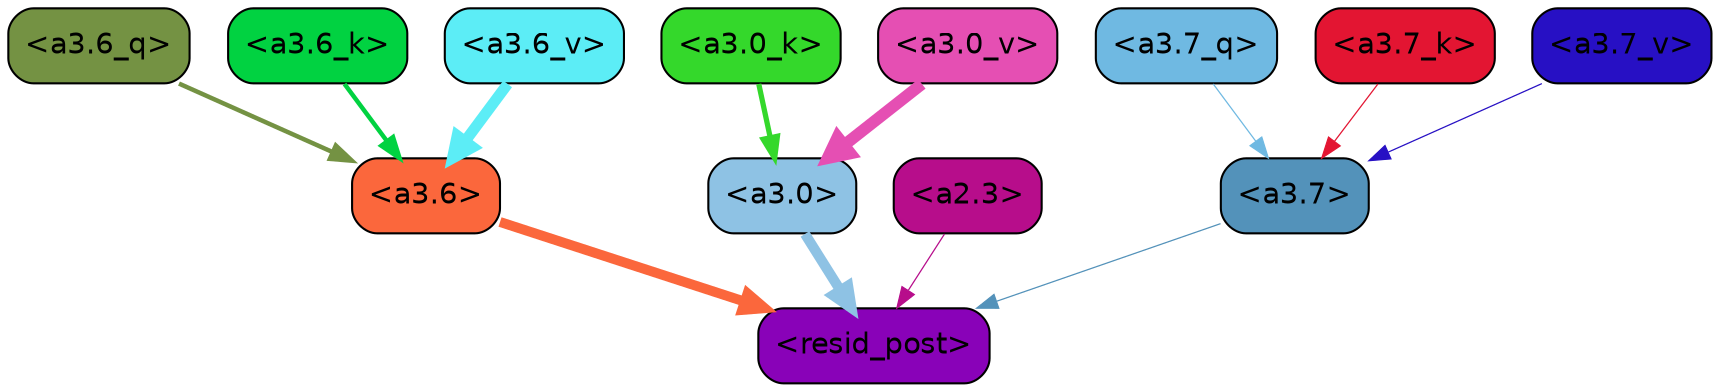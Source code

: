 strict digraph "" {
	graph [bgcolor=transparent,
		layout=dot,
		overlap=false,
		splines=true
	];
	"<a3.7>"	[color=black,
		fillcolor="#5392ba",
		fontname=Helvetica,
		shape=box,
		style="filled, rounded"];
	"<resid_post>"	[color=black,
		fillcolor="#8902b8",
		fontname=Helvetica,
		shape=box,
		style="filled, rounded"];
	"<a3.7>" -> "<resid_post>"	[color="#5392ba",
		penwidth=0.6];
	"<a3.6>"	[color=black,
		fillcolor="#fb673c",
		fontname=Helvetica,
		shape=box,
		style="filled, rounded"];
	"<a3.6>" -> "<resid_post>"	[color="#fb673c",
		penwidth=4.7534414529800415];
	"<a3.0>"	[color=black,
		fillcolor="#8ec2e4",
		fontname=Helvetica,
		shape=box,
		style="filled, rounded"];
	"<a3.0>" -> "<resid_post>"	[color="#8ec2e4",
		penwidth=4.898576855659485];
	"<a2.3>"	[color=black,
		fillcolor="#b70d8b",
		fontname=Helvetica,
		shape=box,
		style="filled, rounded"];
	"<a2.3>" -> "<resid_post>"	[color="#b70d8b",
		penwidth=0.6];
	"<a3.7_q>"	[color=black,
		fillcolor="#6fb9e2",
		fontname=Helvetica,
		shape=box,
		style="filled, rounded"];
	"<a3.7_q>" -> "<a3.7>"	[color="#6fb9e2",
		penwidth=0.6];
	"<a3.6_q>"	[color=black,
		fillcolor="#749243",
		fontname=Helvetica,
		shape=box,
		style="filled, rounded"];
	"<a3.6_q>" -> "<a3.6>"	[color="#749243",
		penwidth=2.160832464694977];
	"<a3.7_k>"	[color=black,
		fillcolor="#e31532",
		fontname=Helvetica,
		shape=box,
		style="filled, rounded"];
	"<a3.7_k>" -> "<a3.7>"	[color="#e31532",
		penwidth=0.6];
	"<a3.6_k>"	[color=black,
		fillcolor="#01d241",
		fontname=Helvetica,
		shape=box,
		style="filled, rounded"];
	"<a3.6_k>" -> "<a3.6>"	[color="#01d241",
		penwidth=2.13908451795578];
	"<a3.0_k>"	[color=black,
		fillcolor="#34d82b",
		fontname=Helvetica,
		shape=box,
		style="filled, rounded"];
	"<a3.0_k>" -> "<a3.0>"	[color="#34d82b",
		penwidth=2.520303964614868];
	"<a3.7_v>"	[color=black,
		fillcolor="#2710c4",
		fontname=Helvetica,
		shape=box,
		style="filled, rounded"];
	"<a3.7_v>" -> "<a3.7>"	[color="#2710c4",
		penwidth=0.6];
	"<a3.6_v>"	[color=black,
		fillcolor="#5cedf6",
		fontname=Helvetica,
		shape=box,
		style="filled, rounded"];
	"<a3.6_v>" -> "<a3.6>"	[color="#5cedf6",
		penwidth=5.297133803367615];
	"<a3.0_v>"	[color=black,
		fillcolor="#e54fb3",
		fontname=Helvetica,
		shape=box,
		style="filled, rounded"];
	"<a3.0_v>" -> "<a3.0>"	[color="#e54fb3",
		penwidth=5.680712580680847];
}
